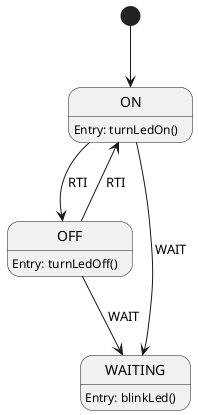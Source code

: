 
@startuml

[*] --> ON

state ON {
    ON:Entry: turnLedOn()
}

state OFF {
    OFF:Entry: turnLedOff()
}

state WAITING {
    WAITING:Entry: blinkLed()
}

ON --> OFF : RTI
OFF --> ON : RTI
ON --> WAITING : WAIT
OFF --> WAITING : WAIT
@enduml
